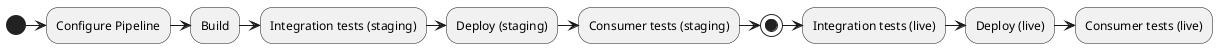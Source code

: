 @startuml

(*) -right-> "Configure Pipeline"
-right-> "Build"
-right-> "Integration tests (staging)"
-right-> "Deploy (staging)"
-right-> "Consumer tests (staging)"
-right-> (*)
-right-> "Integration tests (live)"
-right-> "Deploy (live)"
-right-> "Consumer tests (live)"

@enduml
